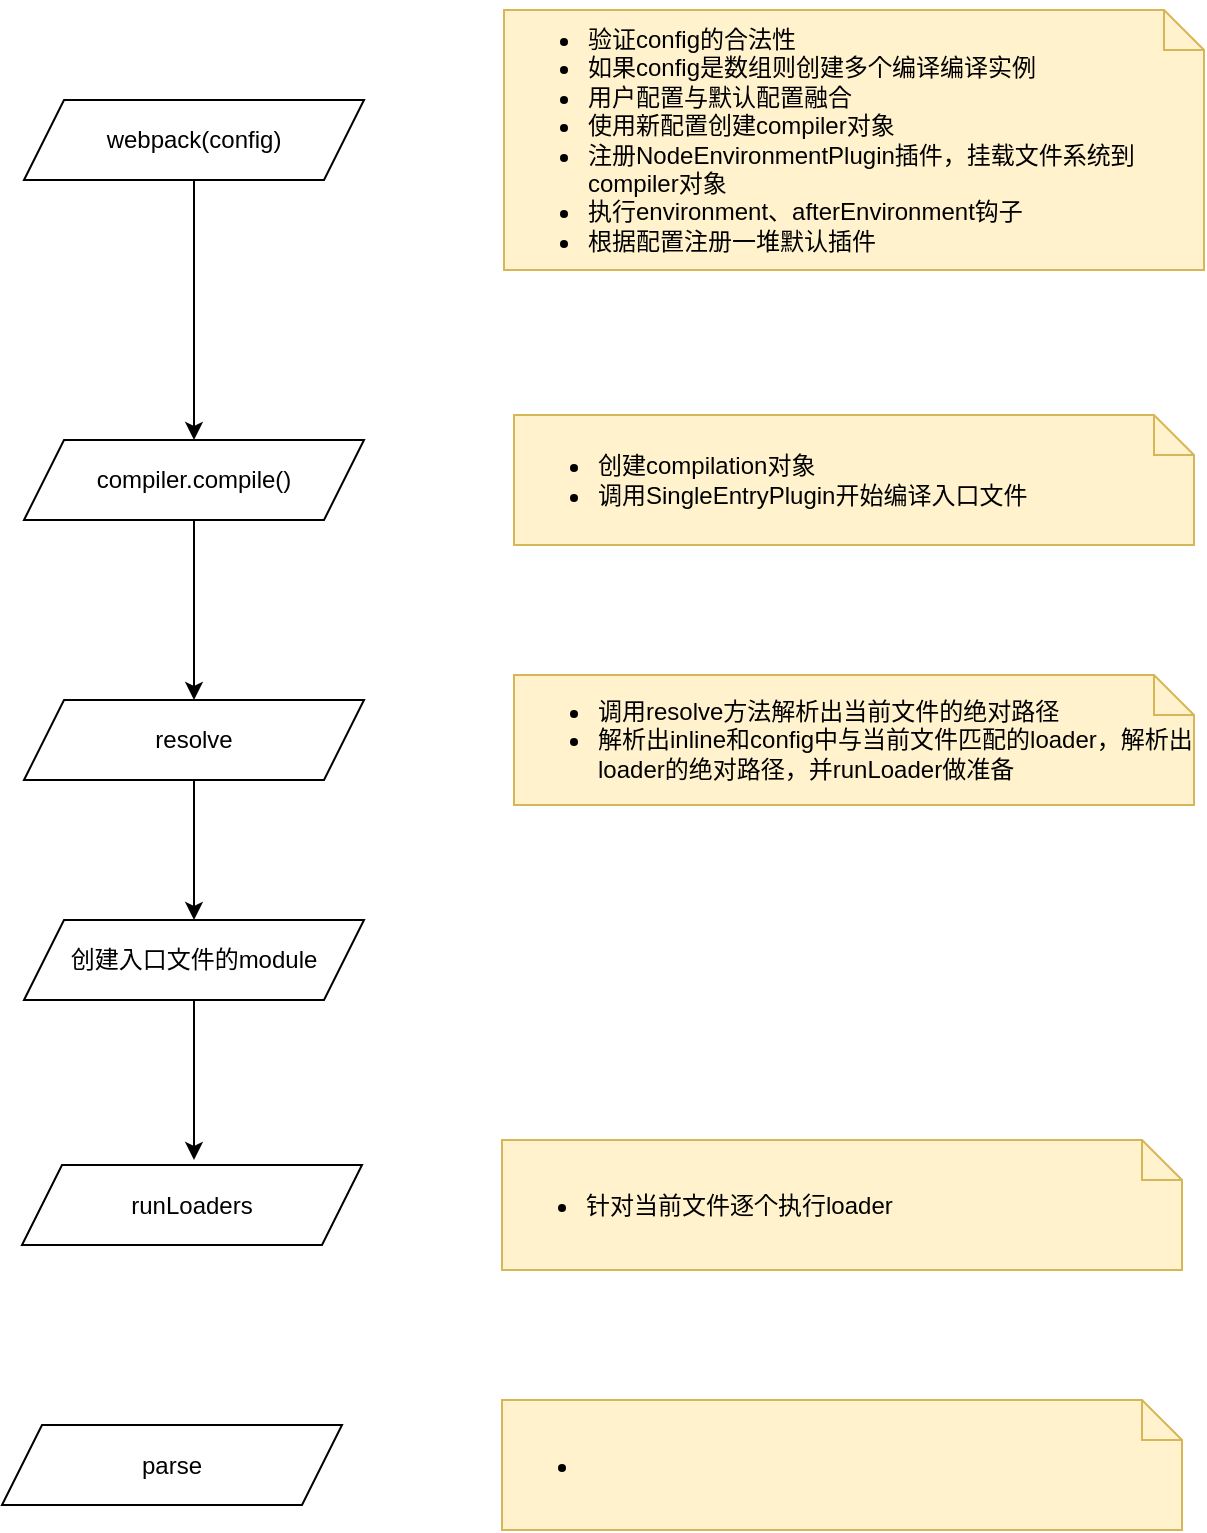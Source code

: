 <mxfile version="14.0.5" type="github">
  <diagram id="ja0M6DlM9jikA0aGTMc_" name="Page-1">
    <mxGraphModel dx="890" dy="611" grid="1" gridSize="10" guides="1" tooltips="1" connect="1" arrows="1" fold="1" page="1" pageScale="1" pageWidth="827" pageHeight="1169" math="0" shadow="0">
      <root>
        <mxCell id="0" />
        <mxCell id="1" parent="0" />
        <mxCell id="teUQ7k3h2MQdNr8YWL-4-5" style="edgeStyle=orthogonalEdgeStyle;rounded=0;orthogonalLoop=1;jettySize=auto;html=1;entryX=0.5;entryY=0;entryDx=0;entryDy=0;" edge="1" parent="1" source="teUQ7k3h2MQdNr8YWL-4-1" target="teUQ7k3h2MQdNr8YWL-4-4">
          <mxGeometry relative="1" as="geometry" />
        </mxCell>
        <mxCell id="teUQ7k3h2MQdNr8YWL-4-1" value="webpack(config)" style="shape=parallelogram;perimeter=parallelogramPerimeter;whiteSpace=wrap;html=1;fixedSize=1;" vertex="1" parent="1">
          <mxGeometry x="130" y="110" width="170" height="40" as="geometry" />
        </mxCell>
        <mxCell id="teUQ7k3h2MQdNr8YWL-4-3" value="&lt;ul&gt;&lt;li&gt;&lt;span&gt;验证config的合法性&lt;/span&gt;&lt;/li&gt;&lt;li&gt;&lt;span&gt;如果config是数组则创建多个编译编译实例&lt;/span&gt;&lt;/li&gt;&lt;li&gt;&lt;span&gt;用户配置与默认配置融合&lt;/span&gt;&lt;/li&gt;&lt;li&gt;&lt;span&gt;使用新配置创建compiler对象&lt;/span&gt;&lt;/li&gt;&lt;li&gt;注册NodeEnvironmentPlugin插件，挂载文件系统到compiler对象&lt;/li&gt;&lt;li&gt;执行environment、afterEnvironment钩子&lt;/li&gt;&lt;li&gt;根据配置注册一堆默认插件&lt;/li&gt;&lt;/ul&gt;" style="shape=note;size=20;whiteSpace=wrap;html=1;fillColor=#fff2cc;strokeColor=#d6b656;align=left;" vertex="1" parent="1">
          <mxGeometry x="370" y="65" width="350" height="130" as="geometry" />
        </mxCell>
        <mxCell id="teUQ7k3h2MQdNr8YWL-4-10" style="edgeStyle=orthogonalEdgeStyle;rounded=0;orthogonalLoop=1;jettySize=auto;html=1;entryX=0.5;entryY=0;entryDx=0;entryDy=0;" edge="1" parent="1" source="teUQ7k3h2MQdNr8YWL-4-4" target="teUQ7k3h2MQdNr8YWL-4-7">
          <mxGeometry relative="1" as="geometry" />
        </mxCell>
        <mxCell id="teUQ7k3h2MQdNr8YWL-4-4" value="compiler.compile()" style="shape=parallelogram;perimeter=parallelogramPerimeter;whiteSpace=wrap;html=1;fixedSize=1;" vertex="1" parent="1">
          <mxGeometry x="130" y="280" width="170" height="40" as="geometry" />
        </mxCell>
        <mxCell id="teUQ7k3h2MQdNr8YWL-4-6" value="&lt;ul&gt;&lt;li&gt;创建compilation对象&lt;/li&gt;&lt;li&gt;调用SingleEntryPlugin开始编译入口文件&lt;/li&gt;&lt;/ul&gt;" style="shape=note;size=20;whiteSpace=wrap;html=1;fillColor=#fff2cc;strokeColor=#d6b656;align=left;" vertex="1" parent="1">
          <mxGeometry x="375" y="267.5" width="340" height="65" as="geometry" />
        </mxCell>
        <mxCell id="teUQ7k3h2MQdNr8YWL-4-16" style="edgeStyle=orthogonalEdgeStyle;rounded=0;orthogonalLoop=1;jettySize=auto;html=1;entryX=0.5;entryY=0;entryDx=0;entryDy=0;" edge="1" parent="1" source="teUQ7k3h2MQdNr8YWL-4-7" target="teUQ7k3h2MQdNr8YWL-4-15">
          <mxGeometry relative="1" as="geometry" />
        </mxCell>
        <mxCell id="teUQ7k3h2MQdNr8YWL-4-7" value="resolve" style="shape=parallelogram;perimeter=parallelogramPerimeter;whiteSpace=wrap;html=1;fixedSize=1;" vertex="1" parent="1">
          <mxGeometry x="130" y="410" width="170" height="40" as="geometry" />
        </mxCell>
        <mxCell id="teUQ7k3h2MQdNr8YWL-4-8" value="&lt;ul&gt;&lt;li&gt;调用resolve方法解析出当前文件的绝对路径&lt;/li&gt;&lt;li&gt;解析出inline和config中与当前文件匹配的loader，解析出loader的绝对路径，并runLoader做准备&lt;/li&gt;&lt;/ul&gt;" style="shape=note;size=20;whiteSpace=wrap;html=1;fillColor=#fff2cc;strokeColor=#d6b656;align=left;" vertex="1" parent="1">
          <mxGeometry x="375" y="397.5" width="340" height="65" as="geometry" />
        </mxCell>
        <mxCell id="teUQ7k3h2MQdNr8YWL-4-11" value="runLoaders" style="shape=parallelogram;perimeter=parallelogramPerimeter;whiteSpace=wrap;html=1;fixedSize=1;" vertex="1" parent="1">
          <mxGeometry x="129" y="642.5" width="170" height="40" as="geometry" />
        </mxCell>
        <mxCell id="teUQ7k3h2MQdNr8YWL-4-12" value="&lt;ul&gt;&lt;li&gt;针对当前文件逐个执行loader&lt;/li&gt;&lt;/ul&gt;" style="shape=note;size=20;whiteSpace=wrap;html=1;fillColor=#fff2cc;strokeColor=#d6b656;align=left;" vertex="1" parent="1">
          <mxGeometry x="369" y="630" width="340" height="65" as="geometry" />
        </mxCell>
        <mxCell id="teUQ7k3h2MQdNr8YWL-4-13" value="parse" style="shape=parallelogram;perimeter=parallelogramPerimeter;whiteSpace=wrap;html=1;fixedSize=1;" vertex="1" parent="1">
          <mxGeometry x="119" y="772.5" width="170" height="40" as="geometry" />
        </mxCell>
        <mxCell id="teUQ7k3h2MQdNr8YWL-4-14" value="&lt;ul&gt;&lt;li&gt;&lt;br&gt;&lt;/li&gt;&lt;/ul&gt;" style="shape=note;size=20;whiteSpace=wrap;html=1;fillColor=#fff2cc;strokeColor=#d6b656;align=left;" vertex="1" parent="1">
          <mxGeometry x="369" y="760" width="340" height="65" as="geometry" />
        </mxCell>
        <mxCell id="teUQ7k3h2MQdNr8YWL-4-17" style="edgeStyle=orthogonalEdgeStyle;rounded=0;orthogonalLoop=1;jettySize=auto;html=1;" edge="1" parent="1" source="teUQ7k3h2MQdNr8YWL-4-15">
          <mxGeometry relative="1" as="geometry">
            <mxPoint x="215" y="640" as="targetPoint" />
          </mxGeometry>
        </mxCell>
        <mxCell id="teUQ7k3h2MQdNr8YWL-4-15" value="创建入口文件的module" style="shape=parallelogram;perimeter=parallelogramPerimeter;whiteSpace=wrap;html=1;fixedSize=1;" vertex="1" parent="1">
          <mxGeometry x="130" y="520" width="170" height="40" as="geometry" />
        </mxCell>
      </root>
    </mxGraphModel>
  </diagram>
</mxfile>
